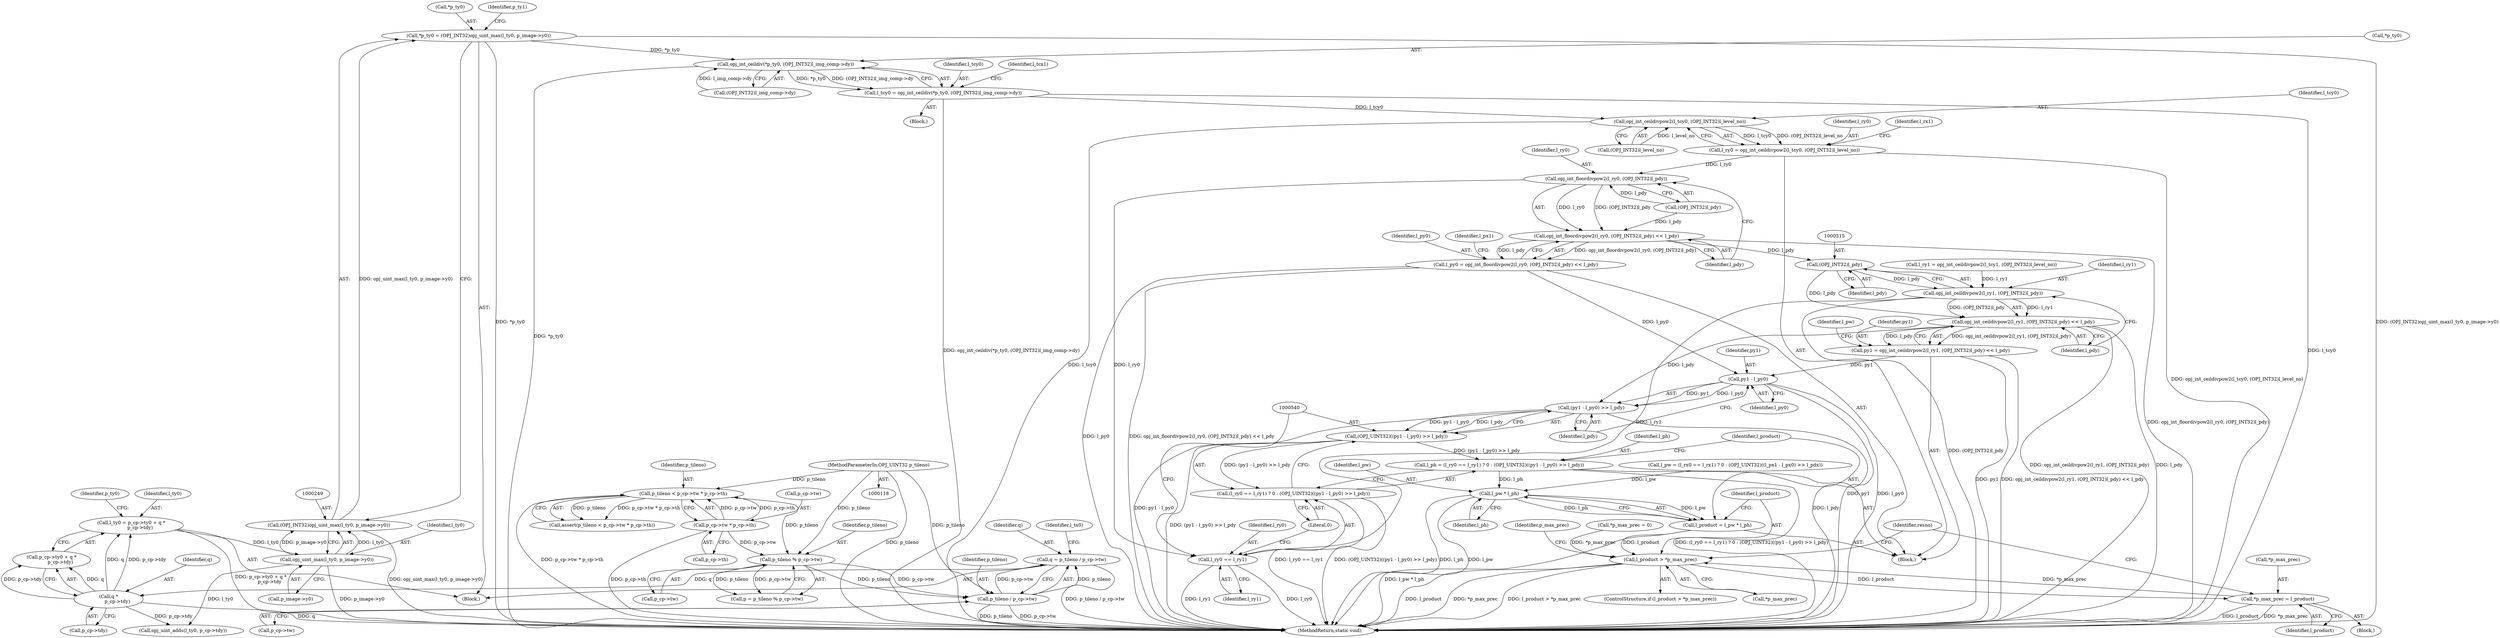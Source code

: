 digraph "0_openjpeg_c58df149900df862806d0e892859b41115875845@pointer" {
"1000245" [label="(Call,*p_ty0 = (OPJ_INT32)opj_uint_max(l_ty0, p_image->y0))"];
"1000248" [label="(Call,(OPJ_INT32)opj_uint_max(l_ty0, p_image->y0))"];
"1000250" [label="(Call,opj_uint_max(l_ty0, p_image->y0))"];
"1000234" [label="(Call,l_ty0 = p_cp->ty0 + q *\n            p_cp->tdy)"];
"1000240" [label="(Call,q *\n            p_cp->tdy)"];
"1000192" [label="(Call,q = p_tileno / p_cp->tw)"];
"1000194" [label="(Call,p_tileno / p_cp->tw)"];
"1000187" [label="(Call,p_tileno % p_cp->tw)"];
"1000158" [label="(Call,p_tileno < p_cp->tw * p_cp->th)"];
"1000121" [label="(MethodParameterIn,OPJ_UINT32 p_tileno)"];
"1000160" [label="(Call,p_cp->tw * p_cp->th)"];
"1000327" [label="(Call,opj_int_ceildiv(*p_ty0, (OPJ_INT32)l_img_comp->dy))"];
"1000325" [label="(Call,l_tcy0 = opj_int_ceildiv(*p_ty0, (OPJ_INT32)l_img_comp->dy))"];
"1000463" [label="(Call,opj_int_ceildivpow2(l_tcy0, (OPJ_INT32)l_level_no))"];
"1000461" [label="(Call,l_ry0 = opj_int_ceildivpow2(l_tcy0, (OPJ_INT32)l_level_no))"];
"1000494" [label="(Call,opj_int_floordivpow2(l_ry0, (OPJ_INT32)l_pdy))"];
"1000493" [label="(Call,opj_int_floordivpow2(l_ry0, (OPJ_INT32)l_pdy) << l_pdy)"];
"1000491" [label="(Call,l_py0 = opj_int_floordivpow2(l_ry0, (OPJ_INT32)l_pdy) << l_pdy)"];
"1000542" [label="(Call,py1 - l_py0)"];
"1000541" [label="(Call,(py1 - l_py0) >> l_pdy)"];
"1000539" [label="(Call,(OPJ_UINT32)((py1 - l_py0) >> l_pdy))"];
"1000532" [label="(Call,l_ph = (l_ry0 == l_ry1) ? 0 : (OPJ_UINT32)((py1 - l_py0) >> l_pdy))"];
"1000548" [label="(Call,l_pw * l_ph)"];
"1000546" [label="(Call,l_product = l_pw * l_ph)"];
"1000552" [label="(Call,l_product > *p_max_prec)"];
"1000557" [label="(Call,*p_max_prec = l_product)"];
"1000534" [label="(Call,(l_ry0 == l_ry1) ? 0 : (OPJ_UINT32)((py1 - l_py0) >> l_pdy))"];
"1000514" [label="(Call,(OPJ_INT32)l_pdy)"];
"1000512" [label="(Call,opj_int_ceildivpow2(l_ry1, (OPJ_INT32)l_pdy))"];
"1000511" [label="(Call,opj_int_ceildivpow2(l_ry1, (OPJ_INT32)l_pdy) << l_pdy)"];
"1000509" [label="(Call,py1 = opj_int_ceildivpow2(l_ry1, (OPJ_INT32)l_pdy) << l_pdy)"];
"1000535" [label="(Call,l_ry0 == l_ry1)"];
"1000189" [label="(Call,p_cp->tw)"];
"1000494" [label="(Call,opj_int_floordivpow2(l_ry0, (OPJ_INT32)l_pdy))"];
"1000519" [label="(Identifier,l_pw)"];
"1000326" [label="(Identifier,l_tcy0)"];
"1000509" [label="(Call,py1 = opj_int_ceildivpow2(l_ry1, (OPJ_INT32)l_pdy) << l_pdy)"];
"1000235" [label="(Identifier,l_ty0)"];
"1000464" [label="(Identifier,l_tcy0)"];
"1000469" [label="(Identifier,l_rx1)"];
"1000547" [label="(Identifier,l_product)"];
"1000533" [label="(Identifier,l_ph)"];
"1000475" [label="(Call,l_ry1 = opj_int_ceildivpow2(l_tcy1, (OPJ_INT32)l_level_no))"];
"1000551" [label="(ControlStructure,if (l_product > *p_max_prec))"];
"1000514" [label="(Call,(OPJ_INT32)l_pdy)"];
"1000495" [label="(Identifier,l_ry0)"];
"1000187" [label="(Call,p_tileno % p_cp->tw)"];
"1000492" [label="(Identifier,l_py0)"];
"1000161" [label="(Call,p_cp->tw)"];
"1000158" [label="(Call,p_tileno < p_cp->tw * p_cp->th)"];
"1000532" [label="(Call,l_ph = (l_ry0 == l_ry1) ? 0 : (OPJ_UINT32)((py1 - l_py0) >> l_pdy))"];
"1000336" [label="(Identifier,l_tcx1)"];
"1000330" [label="(Call,(OPJ_INT32)l_img_comp->dy)"];
"1000491" [label="(Call,l_py0 = opj_int_floordivpow2(l_ry0, (OPJ_INT32)l_pdy) << l_pdy)"];
"1000517" [label="(Identifier,l_pdy)"];
"1000188" [label="(Identifier,p_tileno)"];
"1000542" [label="(Call,py1 - l_py0)"];
"1000513" [label="(Identifier,l_ry1)"];
"1000461" [label="(Call,l_ry0 = opj_int_ceildivpow2(l_tcy0, (OPJ_INT32)l_level_no))"];
"1000565" [label="(MethodReturn,static void)"];
"1000236" [label="(Call,p_cp->ty0 + q *\n            p_cp->tdy)"];
"1000536" [label="(Identifier,l_ry0)"];
"1000541" [label="(Call,(py1 - l_py0) >> l_pdy)"];
"1000200" [label="(Identifier,l_tx0)"];
"1000159" [label="(Identifier,p_tileno)"];
"1000493" [label="(Call,opj_int_floordivpow2(l_ry0, (OPJ_INT32)l_pdy) << l_pdy)"];
"1000546" [label="(Call,l_product = l_pw * l_ph)"];
"1000246" [label="(Call,*p_ty0)"];
"1000550" [label="(Identifier,l_ph)"];
"1000499" [label="(Identifier,l_pdy)"];
"1000535" [label="(Call,l_ry0 == l_ry1)"];
"1000234" [label="(Call,l_ty0 = p_cp->ty0 + q *\n            p_cp->tdy)"];
"1000164" [label="(Call,p_cp->th)"];
"1000160" [label="(Call,p_cp->tw * p_cp->th)"];
"1000559" [label="(Identifier,p_max_prec)"];
"1000130" [label="(Block,)"];
"1000463" [label="(Call,opj_int_ceildivpow2(l_tcy0, (OPJ_INT32)l_level_no))"];
"1000537" [label="(Identifier,l_ry1)"];
"1000325" [label="(Call,l_tcy0 = opj_int_ceildiv(*p_ty0, (OPJ_INT32)l_img_comp->dy))"];
"1000380" [label="(Block,)"];
"1000240" [label="(Call,q *\n            p_cp->tdy)"];
"1000193" [label="(Identifier,q)"];
"1000328" [label="(Call,*p_ty0)"];
"1000511" [label="(Call,opj_int_ceildivpow2(l_ry1, (OPJ_INT32)l_pdy) << l_pdy)"];
"1000379" [label="(Identifier,resno)"];
"1000516" [label="(Identifier,l_pdy)"];
"1000548" [label="(Call,l_pw * l_ph)"];
"1000257" [label="(Identifier,p_ty1)"];
"1000241" [label="(Identifier,q)"];
"1000510" [label="(Identifier,py1)"];
"1000192" [label="(Call,q = p_tileno / p_cp->tw)"];
"1000195" [label="(Identifier,p_tileno)"];
"1000185" [label="(Call,p = p_tileno % p_cp->tw)"];
"1000501" [label="(Identifier,l_px1)"];
"1000252" [label="(Call,p_image->y0)"];
"1000296" [label="(Block,)"];
"1000462" [label="(Identifier,l_ry0)"];
"1000248" [label="(Call,(OPJ_INT32)opj_uint_max(l_ty0, p_image->y0))"];
"1000549" [label="(Identifier,l_pw)"];
"1000327" [label="(Call,opj_int_ceildiv(*p_ty0, (OPJ_INT32)l_img_comp->dy))"];
"1000556" [label="(Block,)"];
"1000496" [label="(Call,(OPJ_INT32)l_pdy)"];
"1000558" [label="(Call,*p_max_prec)"];
"1000247" [label="(Identifier,p_ty0)"];
"1000539" [label="(Call,(OPJ_UINT32)((py1 - l_py0) >> l_pdy))"];
"1000465" [label="(Call,(OPJ_INT32)l_level_no)"];
"1000242" [label="(Call,p_cp->tdy)"];
"1000157" [label="(Call,assert(p_tileno < p_cp->tw * p_cp->th))"];
"1000557" [label="(Call,*p_max_prec = l_product)"];
"1000545" [label="(Identifier,l_pdy)"];
"1000251" [label="(Identifier,l_ty0)"];
"1000554" [label="(Call,*p_max_prec)"];
"1000194" [label="(Call,p_tileno / p_cp->tw)"];
"1000196" [label="(Call,p_cp->tw)"];
"1000560" [label="(Identifier,l_product)"];
"1000512" [label="(Call,opj_int_ceildivpow2(l_ry1, (OPJ_INT32)l_pdy))"];
"1000534" [label="(Call,(l_ry0 == l_ry1) ? 0 : (OPJ_UINT32)((py1 - l_py0) >> l_pdy))"];
"1000553" [label="(Identifier,l_product)"];
"1000552" [label="(Call,l_product > *p_max_prec)"];
"1000269" [label="(Call,*p_max_prec = 0)"];
"1000544" [label="(Identifier,l_py0)"];
"1000538" [label="(Literal,0)"];
"1000261" [label="(Call,opj_uint_adds(l_ty0, p_cp->tdy))"];
"1000543" [label="(Identifier,py1)"];
"1000245" [label="(Call,*p_ty0 = (OPJ_INT32)opj_uint_max(l_ty0, p_image->y0))"];
"1000518" [label="(Call,l_pw = (l_rx0 == l_rx1) ? 0 : (OPJ_UINT32)((l_px1 - l_px0) >> l_pdx))"];
"1000250" [label="(Call,opj_uint_max(l_ty0, p_image->y0))"];
"1000121" [label="(MethodParameterIn,OPJ_UINT32 p_tileno)"];
"1000245" -> "1000130"  [label="AST: "];
"1000245" -> "1000248"  [label="CFG: "];
"1000246" -> "1000245"  [label="AST: "];
"1000248" -> "1000245"  [label="AST: "];
"1000257" -> "1000245"  [label="CFG: "];
"1000245" -> "1000565"  [label="DDG: (OPJ_INT32)opj_uint_max(l_ty0, p_image->y0)"];
"1000245" -> "1000565"  [label="DDG: *p_ty0"];
"1000248" -> "1000245"  [label="DDG: opj_uint_max(l_ty0, p_image->y0)"];
"1000245" -> "1000327"  [label="DDG: *p_ty0"];
"1000248" -> "1000250"  [label="CFG: "];
"1000249" -> "1000248"  [label="AST: "];
"1000250" -> "1000248"  [label="AST: "];
"1000248" -> "1000565"  [label="DDG: opj_uint_max(l_ty0, p_image->y0)"];
"1000250" -> "1000248"  [label="DDG: l_ty0"];
"1000250" -> "1000248"  [label="DDG: p_image->y0"];
"1000250" -> "1000252"  [label="CFG: "];
"1000251" -> "1000250"  [label="AST: "];
"1000252" -> "1000250"  [label="AST: "];
"1000250" -> "1000565"  [label="DDG: p_image->y0"];
"1000234" -> "1000250"  [label="DDG: l_ty0"];
"1000250" -> "1000261"  [label="DDG: l_ty0"];
"1000234" -> "1000130"  [label="AST: "];
"1000234" -> "1000236"  [label="CFG: "];
"1000235" -> "1000234"  [label="AST: "];
"1000236" -> "1000234"  [label="AST: "];
"1000247" -> "1000234"  [label="CFG: "];
"1000234" -> "1000565"  [label="DDG: p_cp->ty0 + q *\n            p_cp->tdy"];
"1000240" -> "1000234"  [label="DDG: q"];
"1000240" -> "1000234"  [label="DDG: p_cp->tdy"];
"1000240" -> "1000236"  [label="AST: "];
"1000240" -> "1000242"  [label="CFG: "];
"1000241" -> "1000240"  [label="AST: "];
"1000242" -> "1000240"  [label="AST: "];
"1000236" -> "1000240"  [label="CFG: "];
"1000240" -> "1000565"  [label="DDG: q"];
"1000240" -> "1000236"  [label="DDG: q"];
"1000240" -> "1000236"  [label="DDG: p_cp->tdy"];
"1000192" -> "1000240"  [label="DDG: q"];
"1000240" -> "1000261"  [label="DDG: p_cp->tdy"];
"1000192" -> "1000130"  [label="AST: "];
"1000192" -> "1000194"  [label="CFG: "];
"1000193" -> "1000192"  [label="AST: "];
"1000194" -> "1000192"  [label="AST: "];
"1000200" -> "1000192"  [label="CFG: "];
"1000192" -> "1000565"  [label="DDG: p_tileno / p_cp->tw"];
"1000194" -> "1000192"  [label="DDG: p_tileno"];
"1000194" -> "1000192"  [label="DDG: p_cp->tw"];
"1000194" -> "1000196"  [label="CFG: "];
"1000195" -> "1000194"  [label="AST: "];
"1000196" -> "1000194"  [label="AST: "];
"1000194" -> "1000565"  [label="DDG: p_tileno"];
"1000194" -> "1000565"  [label="DDG: p_cp->tw"];
"1000187" -> "1000194"  [label="DDG: p_tileno"];
"1000187" -> "1000194"  [label="DDG: p_cp->tw"];
"1000121" -> "1000194"  [label="DDG: p_tileno"];
"1000187" -> "1000185"  [label="AST: "];
"1000187" -> "1000189"  [label="CFG: "];
"1000188" -> "1000187"  [label="AST: "];
"1000189" -> "1000187"  [label="AST: "];
"1000185" -> "1000187"  [label="CFG: "];
"1000187" -> "1000185"  [label="DDG: p_tileno"];
"1000187" -> "1000185"  [label="DDG: p_cp->tw"];
"1000158" -> "1000187"  [label="DDG: p_tileno"];
"1000121" -> "1000187"  [label="DDG: p_tileno"];
"1000160" -> "1000187"  [label="DDG: p_cp->tw"];
"1000158" -> "1000157"  [label="AST: "];
"1000158" -> "1000160"  [label="CFG: "];
"1000159" -> "1000158"  [label="AST: "];
"1000160" -> "1000158"  [label="AST: "];
"1000157" -> "1000158"  [label="CFG: "];
"1000158" -> "1000565"  [label="DDG: p_cp->tw * p_cp->th"];
"1000158" -> "1000157"  [label="DDG: p_tileno"];
"1000158" -> "1000157"  [label="DDG: p_cp->tw * p_cp->th"];
"1000121" -> "1000158"  [label="DDG: p_tileno"];
"1000160" -> "1000158"  [label="DDG: p_cp->tw"];
"1000160" -> "1000158"  [label="DDG: p_cp->th"];
"1000121" -> "1000118"  [label="AST: "];
"1000121" -> "1000565"  [label="DDG: p_tileno"];
"1000160" -> "1000164"  [label="CFG: "];
"1000161" -> "1000160"  [label="AST: "];
"1000164" -> "1000160"  [label="AST: "];
"1000160" -> "1000565"  [label="DDG: p_cp->th"];
"1000327" -> "1000325"  [label="AST: "];
"1000327" -> "1000330"  [label="CFG: "];
"1000328" -> "1000327"  [label="AST: "];
"1000330" -> "1000327"  [label="AST: "];
"1000325" -> "1000327"  [label="CFG: "];
"1000327" -> "1000565"  [label="DDG: *p_ty0"];
"1000327" -> "1000325"  [label="DDG: *p_ty0"];
"1000327" -> "1000325"  [label="DDG: (OPJ_INT32)l_img_comp->dy"];
"1000330" -> "1000327"  [label="DDG: l_img_comp->dy"];
"1000325" -> "1000296"  [label="AST: "];
"1000326" -> "1000325"  [label="AST: "];
"1000336" -> "1000325"  [label="CFG: "];
"1000325" -> "1000565"  [label="DDG: l_tcy0"];
"1000325" -> "1000565"  [label="DDG: opj_int_ceildiv(*p_ty0, (OPJ_INT32)l_img_comp->dy)"];
"1000325" -> "1000463"  [label="DDG: l_tcy0"];
"1000463" -> "1000461"  [label="AST: "];
"1000463" -> "1000465"  [label="CFG: "];
"1000464" -> "1000463"  [label="AST: "];
"1000465" -> "1000463"  [label="AST: "];
"1000461" -> "1000463"  [label="CFG: "];
"1000463" -> "1000565"  [label="DDG: l_tcy0"];
"1000463" -> "1000461"  [label="DDG: l_tcy0"];
"1000463" -> "1000461"  [label="DDG: (OPJ_INT32)l_level_no"];
"1000465" -> "1000463"  [label="DDG: l_level_no"];
"1000461" -> "1000380"  [label="AST: "];
"1000462" -> "1000461"  [label="AST: "];
"1000469" -> "1000461"  [label="CFG: "];
"1000461" -> "1000565"  [label="DDG: opj_int_ceildivpow2(l_tcy0, (OPJ_INT32)l_level_no)"];
"1000461" -> "1000494"  [label="DDG: l_ry0"];
"1000494" -> "1000493"  [label="AST: "];
"1000494" -> "1000496"  [label="CFG: "];
"1000495" -> "1000494"  [label="AST: "];
"1000496" -> "1000494"  [label="AST: "];
"1000499" -> "1000494"  [label="CFG: "];
"1000494" -> "1000493"  [label="DDG: l_ry0"];
"1000494" -> "1000493"  [label="DDG: (OPJ_INT32)l_pdy"];
"1000496" -> "1000494"  [label="DDG: l_pdy"];
"1000494" -> "1000535"  [label="DDG: l_ry0"];
"1000493" -> "1000491"  [label="AST: "];
"1000493" -> "1000499"  [label="CFG: "];
"1000499" -> "1000493"  [label="AST: "];
"1000491" -> "1000493"  [label="CFG: "];
"1000493" -> "1000565"  [label="DDG: opj_int_floordivpow2(l_ry0, (OPJ_INT32)l_pdy)"];
"1000493" -> "1000491"  [label="DDG: opj_int_floordivpow2(l_ry0, (OPJ_INT32)l_pdy)"];
"1000493" -> "1000491"  [label="DDG: l_pdy"];
"1000496" -> "1000493"  [label="DDG: l_pdy"];
"1000493" -> "1000514"  [label="DDG: l_pdy"];
"1000491" -> "1000380"  [label="AST: "];
"1000492" -> "1000491"  [label="AST: "];
"1000501" -> "1000491"  [label="CFG: "];
"1000491" -> "1000565"  [label="DDG: opj_int_floordivpow2(l_ry0, (OPJ_INT32)l_pdy) << l_pdy"];
"1000491" -> "1000565"  [label="DDG: l_py0"];
"1000491" -> "1000542"  [label="DDG: l_py0"];
"1000542" -> "1000541"  [label="AST: "];
"1000542" -> "1000544"  [label="CFG: "];
"1000543" -> "1000542"  [label="AST: "];
"1000544" -> "1000542"  [label="AST: "];
"1000545" -> "1000542"  [label="CFG: "];
"1000542" -> "1000565"  [label="DDG: py1"];
"1000542" -> "1000565"  [label="DDG: l_py0"];
"1000542" -> "1000541"  [label="DDG: py1"];
"1000542" -> "1000541"  [label="DDG: l_py0"];
"1000509" -> "1000542"  [label="DDG: py1"];
"1000541" -> "1000539"  [label="AST: "];
"1000541" -> "1000545"  [label="CFG: "];
"1000545" -> "1000541"  [label="AST: "];
"1000539" -> "1000541"  [label="CFG: "];
"1000541" -> "1000565"  [label="DDG: py1 - l_py0"];
"1000541" -> "1000565"  [label="DDG: l_pdy"];
"1000541" -> "1000539"  [label="DDG: py1 - l_py0"];
"1000541" -> "1000539"  [label="DDG: l_pdy"];
"1000511" -> "1000541"  [label="DDG: l_pdy"];
"1000539" -> "1000534"  [label="AST: "];
"1000540" -> "1000539"  [label="AST: "];
"1000534" -> "1000539"  [label="CFG: "];
"1000539" -> "1000565"  [label="DDG: (py1 - l_py0) >> l_pdy"];
"1000539" -> "1000532"  [label="DDG: (py1 - l_py0) >> l_pdy"];
"1000539" -> "1000534"  [label="DDG: (py1 - l_py0) >> l_pdy"];
"1000532" -> "1000380"  [label="AST: "];
"1000532" -> "1000534"  [label="CFG: "];
"1000533" -> "1000532"  [label="AST: "];
"1000534" -> "1000532"  [label="AST: "];
"1000547" -> "1000532"  [label="CFG: "];
"1000532" -> "1000565"  [label="DDG: (l_ry0 == l_ry1) ? 0 : (OPJ_UINT32)((py1 - l_py0) >> l_pdy)"];
"1000532" -> "1000548"  [label="DDG: l_ph"];
"1000548" -> "1000546"  [label="AST: "];
"1000548" -> "1000550"  [label="CFG: "];
"1000549" -> "1000548"  [label="AST: "];
"1000550" -> "1000548"  [label="AST: "];
"1000546" -> "1000548"  [label="CFG: "];
"1000548" -> "1000565"  [label="DDG: l_ph"];
"1000548" -> "1000565"  [label="DDG: l_pw"];
"1000548" -> "1000546"  [label="DDG: l_pw"];
"1000548" -> "1000546"  [label="DDG: l_ph"];
"1000518" -> "1000548"  [label="DDG: l_pw"];
"1000546" -> "1000380"  [label="AST: "];
"1000547" -> "1000546"  [label="AST: "];
"1000553" -> "1000546"  [label="CFG: "];
"1000546" -> "1000565"  [label="DDG: l_pw * l_ph"];
"1000546" -> "1000552"  [label="DDG: l_product"];
"1000552" -> "1000551"  [label="AST: "];
"1000552" -> "1000554"  [label="CFG: "];
"1000553" -> "1000552"  [label="AST: "];
"1000554" -> "1000552"  [label="AST: "];
"1000559" -> "1000552"  [label="CFG: "];
"1000379" -> "1000552"  [label="CFG: "];
"1000552" -> "1000565"  [label="DDG: l_product"];
"1000552" -> "1000565"  [label="DDG: *p_max_prec"];
"1000552" -> "1000565"  [label="DDG: l_product > *p_max_prec"];
"1000557" -> "1000552"  [label="DDG: *p_max_prec"];
"1000269" -> "1000552"  [label="DDG: *p_max_prec"];
"1000552" -> "1000557"  [label="DDG: l_product"];
"1000557" -> "1000556"  [label="AST: "];
"1000557" -> "1000560"  [label="CFG: "];
"1000558" -> "1000557"  [label="AST: "];
"1000560" -> "1000557"  [label="AST: "];
"1000379" -> "1000557"  [label="CFG: "];
"1000557" -> "1000565"  [label="DDG: l_product"];
"1000557" -> "1000565"  [label="DDG: *p_max_prec"];
"1000534" -> "1000538"  [label="CFG: "];
"1000535" -> "1000534"  [label="AST: "];
"1000538" -> "1000534"  [label="AST: "];
"1000534" -> "1000565"  [label="DDG: (OPJ_UINT32)((py1 - l_py0) >> l_pdy)"];
"1000534" -> "1000565"  [label="DDG: l_ry0 == l_ry1"];
"1000514" -> "1000512"  [label="AST: "];
"1000514" -> "1000516"  [label="CFG: "];
"1000515" -> "1000514"  [label="AST: "];
"1000516" -> "1000514"  [label="AST: "];
"1000512" -> "1000514"  [label="CFG: "];
"1000514" -> "1000512"  [label="DDG: l_pdy"];
"1000514" -> "1000511"  [label="DDG: l_pdy"];
"1000512" -> "1000511"  [label="AST: "];
"1000513" -> "1000512"  [label="AST: "];
"1000517" -> "1000512"  [label="CFG: "];
"1000512" -> "1000565"  [label="DDG: (OPJ_INT32)l_pdy"];
"1000512" -> "1000511"  [label="DDG: l_ry1"];
"1000512" -> "1000511"  [label="DDG: (OPJ_INT32)l_pdy"];
"1000475" -> "1000512"  [label="DDG: l_ry1"];
"1000512" -> "1000535"  [label="DDG: l_ry1"];
"1000511" -> "1000509"  [label="AST: "];
"1000511" -> "1000517"  [label="CFG: "];
"1000517" -> "1000511"  [label="AST: "];
"1000509" -> "1000511"  [label="CFG: "];
"1000511" -> "1000565"  [label="DDG: opj_int_ceildivpow2(l_ry1, (OPJ_INT32)l_pdy)"];
"1000511" -> "1000565"  [label="DDG: l_pdy"];
"1000511" -> "1000509"  [label="DDG: opj_int_ceildivpow2(l_ry1, (OPJ_INT32)l_pdy)"];
"1000511" -> "1000509"  [label="DDG: l_pdy"];
"1000509" -> "1000380"  [label="AST: "];
"1000510" -> "1000509"  [label="AST: "];
"1000519" -> "1000509"  [label="CFG: "];
"1000509" -> "1000565"  [label="DDG: opj_int_ceildivpow2(l_ry1, (OPJ_INT32)l_pdy) << l_pdy"];
"1000509" -> "1000565"  [label="DDG: py1"];
"1000535" -> "1000537"  [label="CFG: "];
"1000536" -> "1000535"  [label="AST: "];
"1000537" -> "1000535"  [label="AST: "];
"1000538" -> "1000535"  [label="CFG: "];
"1000540" -> "1000535"  [label="CFG: "];
"1000535" -> "1000565"  [label="DDG: l_ry0"];
"1000535" -> "1000565"  [label="DDG: l_ry1"];
}
